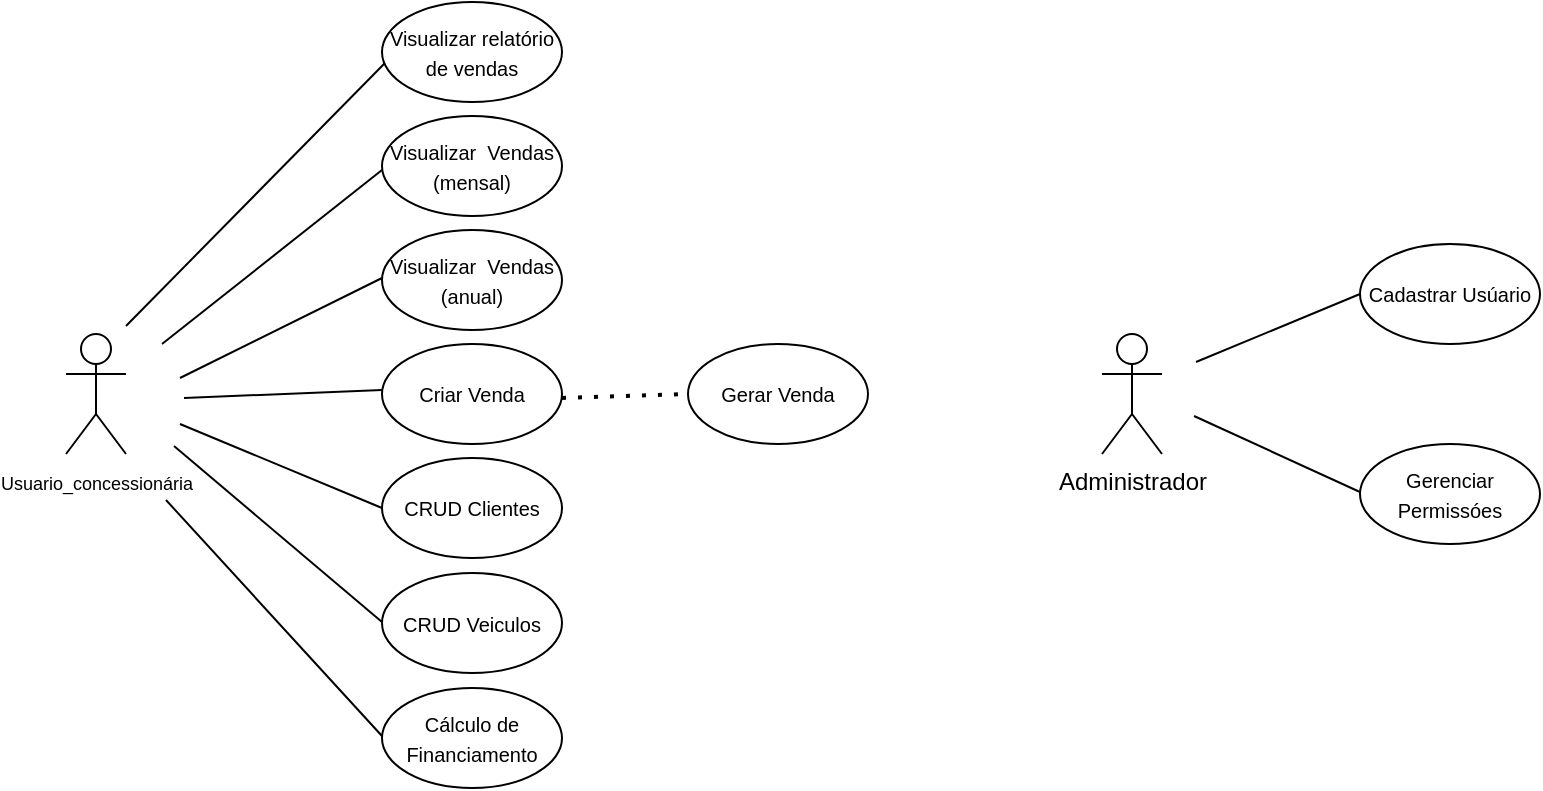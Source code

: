 <mxfile version="21.2.3" type="device">
  <diagram name="Página-1" id="0QnRBI6Mmd2OywZm-hB5">
    <mxGraphModel dx="1595" dy="637" grid="0" gridSize="10" guides="1" tooltips="1" connect="1" arrows="1" fold="1" page="0" pageScale="1" pageWidth="827" pageHeight="1169" math="0" shadow="0">
      <root>
        <mxCell id="0" />
        <mxCell id="1" parent="0" />
        <mxCell id="URRaBU26wXwI9gR6Stbr-1" value="&lt;font style=&quot;font-size: 9px;&quot;&gt;Usuario_concessionária&lt;/font&gt;" style="shape=umlActor;verticalLabelPosition=bottom;verticalAlign=top;html=1;outlineConnect=0;" vertex="1" parent="1">
          <mxGeometry x="-81" y="280" width="30" height="60" as="geometry" />
        </mxCell>
        <mxCell id="URRaBU26wXwI9gR6Stbr-12" value="&lt;font style=&quot;font-size: 10px;&quot;&gt;Visualizar&amp;nbsp; Vendas (anual)&lt;/font&gt;" style="ellipse;whiteSpace=wrap;html=1;" vertex="1" parent="1">
          <mxGeometry x="77" y="228" width="90" height="50" as="geometry" />
        </mxCell>
        <mxCell id="URRaBU26wXwI9gR6Stbr-13" value="&lt;font style=&quot;font-size: 10px;&quot;&gt;Visualizar&amp;nbsp; Vendas (mensal)&lt;/font&gt;" style="ellipse;whiteSpace=wrap;html=1;" vertex="1" parent="1">
          <mxGeometry x="77" y="171" width="90" height="50" as="geometry" />
        </mxCell>
        <mxCell id="URRaBU26wXwI9gR6Stbr-14" value="&lt;font style=&quot;font-size: 10px;&quot;&gt;CRUD Clientes&lt;/font&gt;" style="ellipse;whiteSpace=wrap;html=1;" vertex="1" parent="1">
          <mxGeometry x="77" y="342" width="90" height="50" as="geometry" />
        </mxCell>
        <mxCell id="URRaBU26wXwI9gR6Stbr-15" value="&lt;span style=&quot;font-size: 10px;&quot;&gt;Criar Venda&lt;/span&gt;" style="ellipse;whiteSpace=wrap;html=1;" vertex="1" parent="1">
          <mxGeometry x="77" y="285" width="90" height="50" as="geometry" />
        </mxCell>
        <mxCell id="URRaBU26wXwI9gR6Stbr-16" value="&lt;font style=&quot;font-size: 10px;&quot;&gt;CRUD Veiculos&lt;/font&gt;" style="ellipse;whiteSpace=wrap;html=1;" vertex="1" parent="1">
          <mxGeometry x="77" y="399.5" width="90" height="50" as="geometry" />
        </mxCell>
        <mxCell id="URRaBU26wXwI9gR6Stbr-17" value="&lt;font style=&quot;font-size: 10px;&quot;&gt;Cálculo de Financiamento&lt;/font&gt;" style="ellipse;whiteSpace=wrap;html=1;" vertex="1" parent="1">
          <mxGeometry x="77" y="457" width="90" height="50" as="geometry" />
        </mxCell>
        <mxCell id="URRaBU26wXwI9gR6Stbr-19" value="&lt;font style=&quot;font-size: 10px;&quot;&gt;Visualizar relatório de vendas&lt;/font&gt;" style="ellipse;whiteSpace=wrap;html=1;" vertex="1" parent="1">
          <mxGeometry x="77" y="114" width="90" height="50" as="geometry" />
        </mxCell>
        <mxCell id="URRaBU26wXwI9gR6Stbr-20" value="" style="endArrow=none;html=1;rounded=0;entryX=0.015;entryY=0.613;entryDx=0;entryDy=0;entryPerimeter=0;" edge="1" parent="1" target="URRaBU26wXwI9gR6Stbr-19">
          <mxGeometry width="50" height="50" relative="1" as="geometry">
            <mxPoint x="-51" y="276" as="sourcePoint" />
            <mxPoint x="74" y="150" as="targetPoint" />
          </mxGeometry>
        </mxCell>
        <mxCell id="URRaBU26wXwI9gR6Stbr-21" value="" style="endArrow=none;html=1;rounded=0;" edge="1" parent="1">
          <mxGeometry width="50" height="50" relative="1" as="geometry">
            <mxPoint x="-33" y="285" as="sourcePoint" />
            <mxPoint x="77" y="198" as="targetPoint" />
          </mxGeometry>
        </mxCell>
        <mxCell id="URRaBU26wXwI9gR6Stbr-22" value="" style="endArrow=none;html=1;rounded=0;" edge="1" parent="1">
          <mxGeometry width="50" height="50" relative="1" as="geometry">
            <mxPoint x="-24" y="302" as="sourcePoint" />
            <mxPoint x="77" y="252" as="targetPoint" />
          </mxGeometry>
        </mxCell>
        <mxCell id="URRaBU26wXwI9gR6Stbr-23" value="" style="endArrow=none;html=1;rounded=0;" edge="1" parent="1">
          <mxGeometry width="50" height="50" relative="1" as="geometry">
            <mxPoint x="-22" y="312" as="sourcePoint" />
            <mxPoint x="77" y="308" as="targetPoint" />
          </mxGeometry>
        </mxCell>
        <mxCell id="URRaBU26wXwI9gR6Stbr-24" value="" style="endArrow=none;html=1;rounded=0;" edge="1" parent="1">
          <mxGeometry width="50" height="50" relative="1" as="geometry">
            <mxPoint x="-24" y="325" as="sourcePoint" />
            <mxPoint x="77" y="367" as="targetPoint" />
          </mxGeometry>
        </mxCell>
        <mxCell id="URRaBU26wXwI9gR6Stbr-25" value="" style="endArrow=none;html=1;rounded=0;" edge="1" parent="1">
          <mxGeometry width="50" height="50" relative="1" as="geometry">
            <mxPoint x="-27" y="336" as="sourcePoint" />
            <mxPoint x="77" y="424" as="targetPoint" />
          </mxGeometry>
        </mxCell>
        <mxCell id="URRaBU26wXwI9gR6Stbr-26" value="" style="endArrow=none;html=1;rounded=0;" edge="1" parent="1">
          <mxGeometry width="50" height="50" relative="1" as="geometry">
            <mxPoint x="-31" y="363" as="sourcePoint" />
            <mxPoint x="77" y="481" as="targetPoint" />
          </mxGeometry>
        </mxCell>
        <mxCell id="URRaBU26wXwI9gR6Stbr-27" value="&lt;span style=&quot;font-size: 10px;&quot;&gt;Gerar Venda&lt;/span&gt;" style="ellipse;whiteSpace=wrap;html=1;" vertex="1" parent="1">
          <mxGeometry x="230" y="285" width="90" height="50" as="geometry" />
        </mxCell>
        <mxCell id="URRaBU26wXwI9gR6Stbr-28" value="" style="endArrow=none;dashed=1;html=1;dashPattern=1 3;strokeWidth=2;rounded=0;" edge="1" parent="1">
          <mxGeometry width="50" height="50" relative="1" as="geometry">
            <mxPoint x="167" y="312" as="sourcePoint" />
            <mxPoint x="229" y="310" as="targetPoint" />
          </mxGeometry>
        </mxCell>
        <mxCell id="URRaBU26wXwI9gR6Stbr-29" value="Administrador" style="shape=umlActor;verticalLabelPosition=bottom;verticalAlign=top;html=1;outlineConnect=0;" vertex="1" parent="1">
          <mxGeometry x="437" y="280" width="30" height="60" as="geometry" />
        </mxCell>
        <mxCell id="URRaBU26wXwI9gR6Stbr-35" value="&lt;span style=&quot;font-size: 10px;&quot;&gt;Cadastrar Usúario&lt;/span&gt;" style="ellipse;whiteSpace=wrap;html=1;" vertex="1" parent="1">
          <mxGeometry x="566" y="235" width="90" height="50" as="geometry" />
        </mxCell>
        <mxCell id="URRaBU26wXwI9gR6Stbr-36" value="&lt;span style=&quot;font-size: 10px;&quot;&gt;Gerenciar Permissóes&lt;/span&gt;" style="ellipse;whiteSpace=wrap;html=1;" vertex="1" parent="1">
          <mxGeometry x="566" y="335" width="90" height="50" as="geometry" />
        </mxCell>
        <mxCell id="URRaBU26wXwI9gR6Stbr-37" value="" style="endArrow=none;html=1;rounded=0;" edge="1" parent="1">
          <mxGeometry width="50" height="50" relative="1" as="geometry">
            <mxPoint x="484" y="294" as="sourcePoint" />
            <mxPoint x="566" y="260" as="targetPoint" />
          </mxGeometry>
        </mxCell>
        <mxCell id="URRaBU26wXwI9gR6Stbr-38" value="" style="endArrow=none;html=1;rounded=0;" edge="1" parent="1">
          <mxGeometry width="50" height="50" relative="1" as="geometry">
            <mxPoint x="483" y="321" as="sourcePoint" />
            <mxPoint x="566" y="359" as="targetPoint" />
          </mxGeometry>
        </mxCell>
      </root>
    </mxGraphModel>
  </diagram>
</mxfile>
